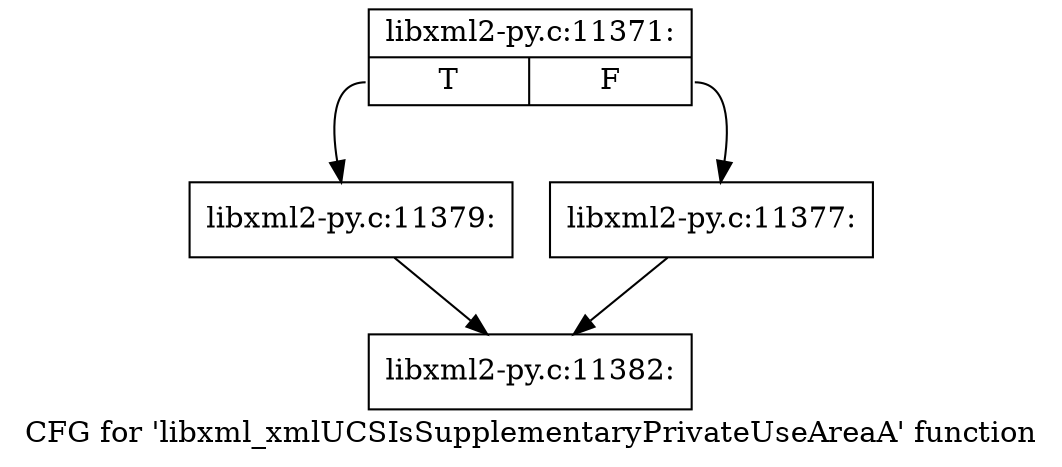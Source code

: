 digraph "CFG for 'libxml_xmlUCSIsSupplementaryPrivateUseAreaA' function" {
	label="CFG for 'libxml_xmlUCSIsSupplementaryPrivateUseAreaA' function";

	Node0x463c530 [shape=record,label="{libxml2-py.c:11371:|{<s0>T|<s1>F}}"];
	Node0x463c530:s0 -> Node0x463f400;
	Node0x463c530:s1 -> Node0x463f3b0;
	Node0x463f3b0 [shape=record,label="{libxml2-py.c:11377:}"];
	Node0x463f3b0 -> Node0x463e040;
	Node0x463f400 [shape=record,label="{libxml2-py.c:11379:}"];
	Node0x463f400 -> Node0x463e040;
	Node0x463e040 [shape=record,label="{libxml2-py.c:11382:}"];
}
